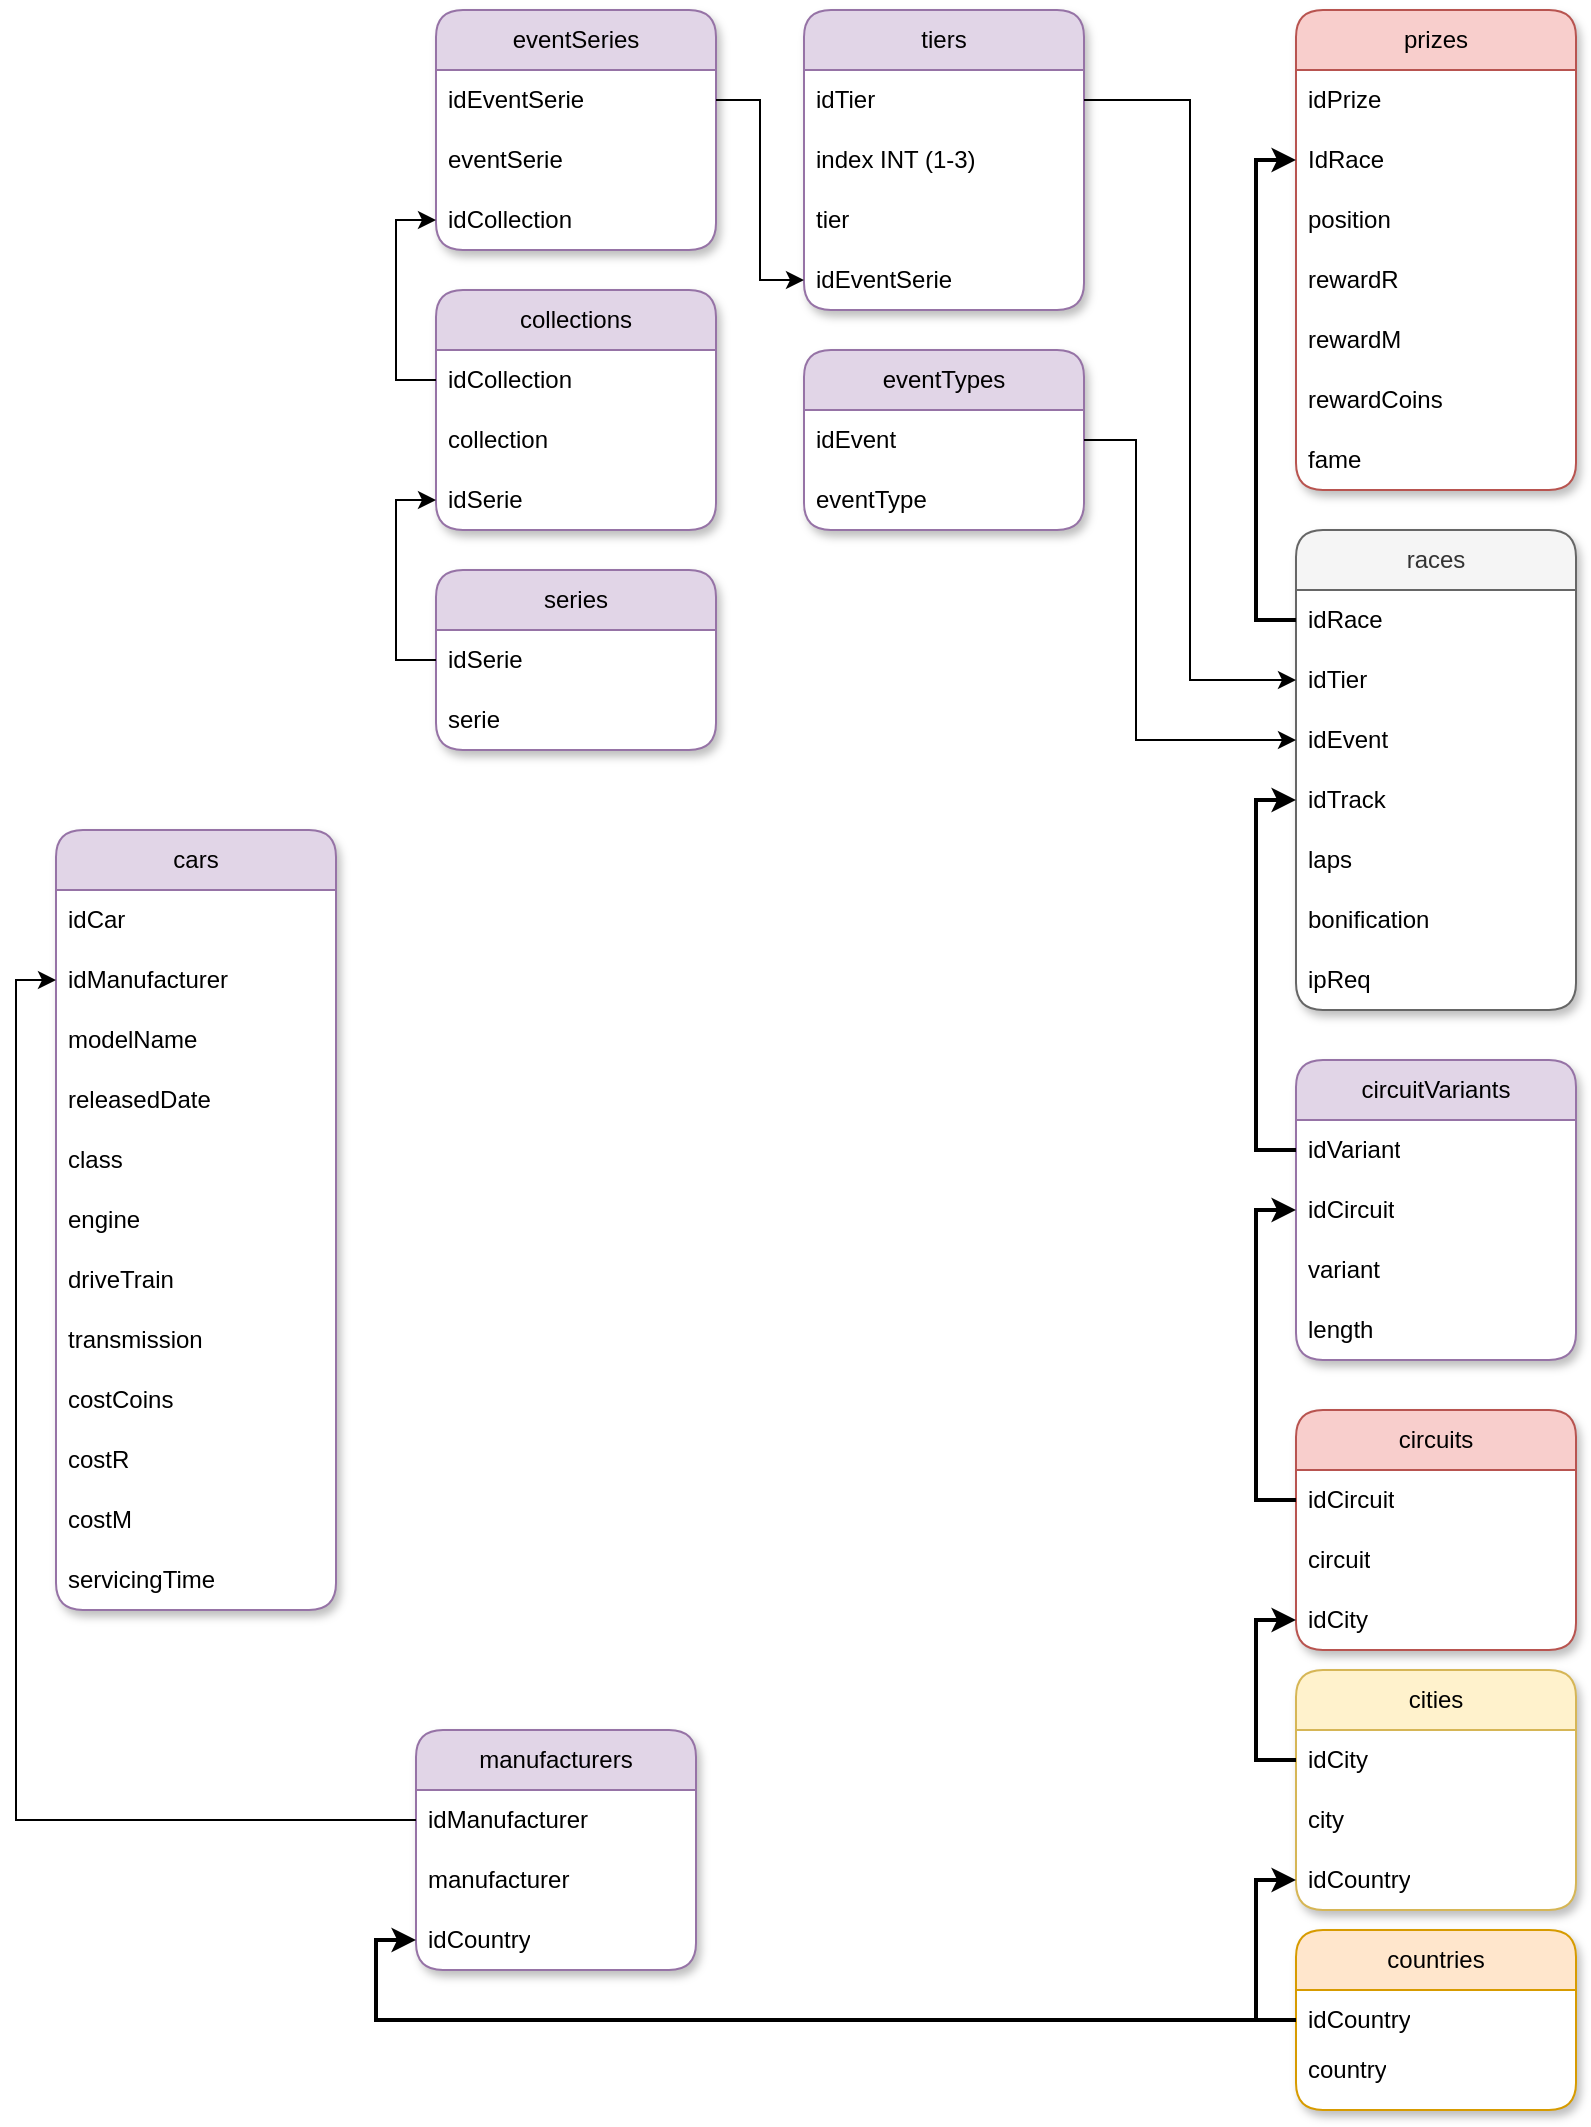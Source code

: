<mxfile version="28.2.3">
  <diagram name="Página-1" id="CCKepZbV5aarCvw4O78I">
    <mxGraphModel dx="1426" dy="856" grid="1" gridSize="10" guides="1" tooltips="1" connect="1" arrows="1" fold="1" page="1" pageScale="1" pageWidth="827" pageHeight="1169" math="0" shadow="0">
      <root>
        <mxCell id="0" />
        <mxCell id="1" parent="0" />
        <mxCell id="HDLK9npfo03ps2yFHzsF-1" value="countries" style="swimlane;fontStyle=0;childLayout=stackLayout;horizontal=1;startSize=30;horizontalStack=0;resizeParent=1;resizeParentMax=0;resizeLast=0;collapsible=1;marginBottom=0;whiteSpace=wrap;html=1;fillColor=#ffe6cc;strokeColor=#d79b00;swimlaneFillColor=default;rounded=1;glass=0;shadow=1;" parent="1" vertex="1">
          <mxGeometry x="660" y="1070" width="140" height="90" as="geometry" />
        </mxCell>
        <mxCell id="HDLK9npfo03ps2yFHzsF-2" value="idCountry" style="text;strokeColor=none;fillColor=none;align=left;verticalAlign=middle;spacingLeft=4;spacingRight=4;overflow=hidden;points=[[0,0.5],[1,0.5]];portConstraint=eastwest;rotatable=0;whiteSpace=wrap;html=1;" parent="HDLK9npfo03ps2yFHzsF-1" vertex="1">
          <mxGeometry y="30" width="140" height="30" as="geometry" />
        </mxCell>
        <mxCell id="HDLK9npfo03ps2yFHzsF-3" value="country&lt;div&gt;&lt;br&gt;&lt;/div&gt;" style="text;strokeColor=none;fillColor=none;align=left;verticalAlign=middle;spacingLeft=4;spacingRight=4;overflow=hidden;points=[[0,0.5],[1,0.5]];portConstraint=eastwest;rotatable=0;whiteSpace=wrap;html=1;" parent="HDLK9npfo03ps2yFHzsF-1" vertex="1">
          <mxGeometry y="60" width="140" height="30" as="geometry" />
        </mxCell>
        <mxCell id="HDLK9npfo03ps2yFHzsF-5" value="cities" style="swimlane;fontStyle=0;childLayout=stackLayout;horizontal=1;startSize=30;horizontalStack=0;resizeParent=1;resizeParentMax=0;resizeLast=0;collapsible=1;marginBottom=0;whiteSpace=wrap;html=1;fillColor=#fff2cc;strokeColor=#d6b656;swimlaneFillColor=default;rounded=1;shadow=1;" parent="1" vertex="1">
          <mxGeometry x="660" y="940" width="140" height="120" as="geometry" />
        </mxCell>
        <mxCell id="HDLK9npfo03ps2yFHzsF-6" value="idCity" style="text;strokeColor=none;fillColor=none;align=left;verticalAlign=middle;spacingLeft=4;spacingRight=4;overflow=hidden;points=[[0,0.5],[1,0.5]];portConstraint=eastwest;rotatable=0;whiteSpace=wrap;html=1;" parent="HDLK9npfo03ps2yFHzsF-5" vertex="1">
          <mxGeometry y="30" width="140" height="30" as="geometry" />
        </mxCell>
        <mxCell id="HDLK9npfo03ps2yFHzsF-7" value="city" style="text;strokeColor=none;fillColor=none;align=left;verticalAlign=middle;spacingLeft=4;spacingRight=4;overflow=hidden;points=[[0,0.5],[1,0.5]];portConstraint=eastwest;rotatable=0;whiteSpace=wrap;html=1;" parent="HDLK9npfo03ps2yFHzsF-5" vertex="1">
          <mxGeometry y="60" width="140" height="30" as="geometry" />
        </mxCell>
        <mxCell id="HDLK9npfo03ps2yFHzsF-8" value="idCountry" style="text;strokeColor=none;fillColor=none;align=left;verticalAlign=middle;spacingLeft=4;spacingRight=4;overflow=hidden;points=[[0,0.5],[1,0.5]];portConstraint=eastwest;rotatable=0;whiteSpace=wrap;html=1;" parent="HDLK9npfo03ps2yFHzsF-5" vertex="1">
          <mxGeometry y="90" width="140" height="30" as="geometry" />
        </mxCell>
        <mxCell id="HDLK9npfo03ps2yFHzsF-12" style="edgeStyle=orthogonalEdgeStyle;rounded=0;orthogonalLoop=1;jettySize=auto;html=1;entryX=0;entryY=0.5;entryDx=0;entryDy=0;strokeWidth=2;" parent="1" source="HDLK9npfo03ps2yFHzsF-2" target="HDLK9npfo03ps2yFHzsF-8" edge="1">
          <mxGeometry relative="1" as="geometry" />
        </mxCell>
        <mxCell id="HDLK9npfo03ps2yFHzsF-13" value="circuits" style="swimlane;fontStyle=0;childLayout=stackLayout;horizontal=1;startSize=30;horizontalStack=0;resizeParent=1;resizeParentMax=0;resizeLast=0;collapsible=1;marginBottom=0;whiteSpace=wrap;html=1;fillColor=#f8cecc;strokeColor=#b85450;swimlaneFillColor=default;rounded=1;shadow=1;" parent="1" vertex="1">
          <mxGeometry x="660" y="810" width="140" height="120" as="geometry" />
        </mxCell>
        <mxCell id="HDLK9npfo03ps2yFHzsF-14" value="idCircuit" style="text;strokeColor=none;fillColor=none;align=left;verticalAlign=middle;spacingLeft=4;spacingRight=4;overflow=hidden;points=[[0,0.5],[1,0.5]];portConstraint=eastwest;rotatable=0;whiteSpace=wrap;html=1;" parent="HDLK9npfo03ps2yFHzsF-13" vertex="1">
          <mxGeometry y="30" width="140" height="30" as="geometry" />
        </mxCell>
        <mxCell id="HDLK9npfo03ps2yFHzsF-15" value="circuit" style="text;strokeColor=none;fillColor=none;align=left;verticalAlign=middle;spacingLeft=4;spacingRight=4;overflow=hidden;points=[[0,0.5],[1,0.5]];portConstraint=eastwest;rotatable=0;whiteSpace=wrap;html=1;" parent="HDLK9npfo03ps2yFHzsF-13" vertex="1">
          <mxGeometry y="60" width="140" height="30" as="geometry" />
        </mxCell>
        <mxCell id="HDLK9npfo03ps2yFHzsF-16" value="idCity" style="text;strokeColor=none;fillColor=none;align=left;verticalAlign=middle;spacingLeft=4;spacingRight=4;overflow=hidden;points=[[0,0.5],[1,0.5]];portConstraint=eastwest;rotatable=0;whiteSpace=wrap;html=1;" parent="HDLK9npfo03ps2yFHzsF-13" vertex="1">
          <mxGeometry y="90" width="140" height="30" as="geometry" />
        </mxCell>
        <mxCell id="HDLK9npfo03ps2yFHzsF-17" style="edgeStyle=orthogonalEdgeStyle;rounded=0;orthogonalLoop=1;jettySize=auto;html=1;entryX=0;entryY=0.5;entryDx=0;entryDy=0;strokeWidth=2;" parent="1" source="HDLK9npfo03ps2yFHzsF-6" target="HDLK9npfo03ps2yFHzsF-16" edge="1">
          <mxGeometry relative="1" as="geometry" />
        </mxCell>
        <mxCell id="HDLK9npfo03ps2yFHzsF-18" value="circuitVariants" style="swimlane;fontStyle=0;childLayout=stackLayout;horizontal=1;startSize=30;horizontalStack=0;resizeParent=1;resizeParentMax=0;resizeLast=0;collapsible=1;marginBottom=0;whiteSpace=wrap;html=1;fillColor=#e1d5e7;strokeColor=#9673a6;swimlaneFillColor=default;rounded=1;shadow=1;" parent="1" vertex="1">
          <mxGeometry x="660" y="635" width="140" height="150" as="geometry" />
        </mxCell>
        <mxCell id="HDLK9npfo03ps2yFHzsF-19" value="idVariant" style="text;strokeColor=none;fillColor=none;align=left;verticalAlign=middle;spacingLeft=4;spacingRight=4;overflow=hidden;points=[[0,0.5],[1,0.5]];portConstraint=eastwest;rotatable=0;whiteSpace=wrap;html=1;" parent="HDLK9npfo03ps2yFHzsF-18" vertex="1">
          <mxGeometry y="30" width="140" height="30" as="geometry" />
        </mxCell>
        <mxCell id="HDLK9npfo03ps2yFHzsF-20" value="idCircuit" style="text;strokeColor=none;fillColor=none;align=left;verticalAlign=middle;spacingLeft=4;spacingRight=4;overflow=hidden;points=[[0,0.5],[1,0.5]];portConstraint=eastwest;rotatable=0;whiteSpace=wrap;html=1;" parent="HDLK9npfo03ps2yFHzsF-18" vertex="1">
          <mxGeometry y="60" width="140" height="30" as="geometry" />
        </mxCell>
        <mxCell id="HDLK9npfo03ps2yFHzsF-21" value="variant" style="text;strokeColor=none;fillColor=none;align=left;verticalAlign=middle;spacingLeft=4;spacingRight=4;overflow=hidden;points=[[0,0.5],[1,0.5]];portConstraint=eastwest;rotatable=0;whiteSpace=wrap;html=1;" parent="HDLK9npfo03ps2yFHzsF-18" vertex="1">
          <mxGeometry y="90" width="140" height="30" as="geometry" />
        </mxCell>
        <mxCell id="HDLK9npfo03ps2yFHzsF-22" value="length" style="text;strokeColor=none;fillColor=none;align=left;verticalAlign=middle;spacingLeft=4;spacingRight=4;overflow=hidden;points=[[0,0.5],[1,0.5]];portConstraint=eastwest;rotatable=0;whiteSpace=wrap;html=1;" parent="HDLK9npfo03ps2yFHzsF-18" vertex="1">
          <mxGeometry y="120" width="140" height="30" as="geometry" />
        </mxCell>
        <mxCell id="HDLK9npfo03ps2yFHzsF-23" style="edgeStyle=orthogonalEdgeStyle;rounded=0;orthogonalLoop=1;jettySize=auto;html=1;entryX=0;entryY=0.5;entryDx=0;entryDy=0;strokeWidth=2;" parent="1" source="HDLK9npfo03ps2yFHzsF-14" target="HDLK9npfo03ps2yFHzsF-18" edge="1">
          <mxGeometry relative="1" as="geometry" />
        </mxCell>
        <mxCell id="HDLK9npfo03ps2yFHzsF-24" value="races" style="swimlane;fontStyle=0;childLayout=stackLayout;horizontal=1;startSize=30;horizontalStack=0;resizeParent=1;resizeParentMax=0;resizeLast=0;collapsible=1;marginBottom=0;whiteSpace=wrap;html=1;swimlaneFillColor=default;rounded=1;shadow=1;fillColor=#f5f5f5;fontColor=#333333;strokeColor=#666666;" parent="1" vertex="1">
          <mxGeometry x="660" y="370" width="140" height="240" as="geometry" />
        </mxCell>
        <mxCell id="HDLK9npfo03ps2yFHzsF-25" value="idRace" style="text;strokeColor=none;fillColor=none;align=left;verticalAlign=middle;spacingLeft=4;spacingRight=4;overflow=hidden;points=[[0,0.5],[1,0.5]];portConstraint=eastwest;rotatable=0;whiteSpace=wrap;html=1;" parent="HDLK9npfo03ps2yFHzsF-24" vertex="1">
          <mxGeometry y="30" width="140" height="30" as="geometry" />
        </mxCell>
        <mxCell id="2kAJuJy6wWLVPk12GtxJ-19" value="idTier" style="text;strokeColor=none;fillColor=none;align=left;verticalAlign=middle;spacingLeft=4;spacingRight=4;overflow=hidden;points=[[0,0.5],[1,0.5]];portConstraint=eastwest;rotatable=0;whiteSpace=wrap;html=1;" vertex="1" parent="HDLK9npfo03ps2yFHzsF-24">
          <mxGeometry y="60" width="140" height="30" as="geometry" />
        </mxCell>
        <mxCell id="HDLK9npfo03ps2yFHzsF-27" value="idEvent" style="text;strokeColor=none;fillColor=none;align=left;verticalAlign=middle;spacingLeft=4;spacingRight=4;overflow=hidden;points=[[0,0.5],[1,0.5]];portConstraint=eastwest;rotatable=0;whiteSpace=wrap;html=1;" parent="HDLK9npfo03ps2yFHzsF-24" vertex="1">
          <mxGeometry y="90" width="140" height="30" as="geometry" />
        </mxCell>
        <mxCell id="HDLK9npfo03ps2yFHzsF-28" value="idTrack" style="text;strokeColor=none;fillColor=none;align=left;verticalAlign=middle;spacingLeft=4;spacingRight=4;overflow=hidden;points=[[0,0.5],[1,0.5]];portConstraint=eastwest;rotatable=0;whiteSpace=wrap;html=1;" parent="HDLK9npfo03ps2yFHzsF-24" vertex="1">
          <mxGeometry y="120" width="140" height="30" as="geometry" />
        </mxCell>
        <mxCell id="HDLK9npfo03ps2yFHzsF-29" value="laps" style="text;strokeColor=none;fillColor=none;align=left;verticalAlign=middle;spacingLeft=4;spacingRight=4;overflow=hidden;points=[[0,0.5],[1,0.5]];portConstraint=eastwest;rotatable=0;whiteSpace=wrap;html=1;" parent="HDLK9npfo03ps2yFHzsF-24" vertex="1">
          <mxGeometry y="150" width="140" height="30" as="geometry" />
        </mxCell>
        <mxCell id="HDLK9npfo03ps2yFHzsF-37" value="bonification" style="text;strokeColor=none;fillColor=none;align=left;verticalAlign=middle;spacingLeft=4;spacingRight=4;overflow=hidden;points=[[0,0.5],[1,0.5]];portConstraint=eastwest;rotatable=0;whiteSpace=wrap;html=1;" parent="HDLK9npfo03ps2yFHzsF-24" vertex="1">
          <mxGeometry y="180" width="140" height="30" as="geometry" />
        </mxCell>
        <mxCell id="HDLK9npfo03ps2yFHzsF-30" value="ipReq" style="text;strokeColor=none;fillColor=none;align=left;verticalAlign=middle;spacingLeft=4;spacingRight=4;overflow=hidden;points=[[0,0.5],[1,0.5]];portConstraint=eastwest;rotatable=0;whiteSpace=wrap;html=1;" parent="HDLK9npfo03ps2yFHzsF-24" vertex="1">
          <mxGeometry y="210" width="140" height="30" as="geometry" />
        </mxCell>
        <mxCell id="HDLK9npfo03ps2yFHzsF-31" style="edgeStyle=orthogonalEdgeStyle;rounded=0;orthogonalLoop=1;jettySize=auto;html=1;entryX=0;entryY=0.5;entryDx=0;entryDy=0;strokeWidth=2;" parent="1" source="HDLK9npfo03ps2yFHzsF-19" target="HDLK9npfo03ps2yFHzsF-28" edge="1">
          <mxGeometry relative="1" as="geometry" />
        </mxCell>
        <mxCell id="HDLK9npfo03ps2yFHzsF-32" value="prizes" style="swimlane;fontStyle=0;childLayout=stackLayout;horizontal=1;startSize=30;horizontalStack=0;resizeParent=1;resizeParentMax=0;resizeLast=0;collapsible=1;marginBottom=0;whiteSpace=wrap;html=1;fillColor=#f8cecc;strokeColor=#b85450;gradientColor=none;swimlaneFillColor=default;rounded=1;shadow=1;" parent="1" vertex="1">
          <mxGeometry x="660" y="110" width="140" height="240" as="geometry" />
        </mxCell>
        <mxCell id="HDLK9npfo03ps2yFHzsF-33" value="idPrize" style="text;strokeColor=none;fillColor=none;align=left;verticalAlign=middle;spacingLeft=4;spacingRight=4;overflow=hidden;points=[[0,0.5],[1,0.5]];portConstraint=eastwest;rotatable=0;whiteSpace=wrap;html=1;" parent="HDLK9npfo03ps2yFHzsF-32" vertex="1">
          <mxGeometry y="30" width="140" height="30" as="geometry" />
        </mxCell>
        <mxCell id="HDLK9npfo03ps2yFHzsF-34" value="IdRace" style="text;strokeColor=none;fillColor=none;align=left;verticalAlign=middle;spacingLeft=4;spacingRight=4;overflow=hidden;points=[[0,0.5],[1,0.5]];portConstraint=eastwest;rotatable=0;whiteSpace=wrap;html=1;" parent="HDLK9npfo03ps2yFHzsF-32" vertex="1">
          <mxGeometry y="60" width="140" height="30" as="geometry" />
        </mxCell>
        <mxCell id="HDLK9npfo03ps2yFHzsF-35" value="position" style="text;strokeColor=none;fillColor=none;align=left;verticalAlign=middle;spacingLeft=4;spacingRight=4;overflow=hidden;points=[[0,0.5],[1,0.5]];portConstraint=eastwest;rotatable=0;whiteSpace=wrap;html=1;" parent="HDLK9npfo03ps2yFHzsF-32" vertex="1">
          <mxGeometry y="90" width="140" height="30" as="geometry" />
        </mxCell>
        <mxCell id="HDLK9npfo03ps2yFHzsF-36" value="rewardR" style="text;strokeColor=none;fillColor=none;align=left;verticalAlign=middle;spacingLeft=4;spacingRight=4;overflow=hidden;points=[[0,0.5],[1,0.5]];portConstraint=eastwest;rotatable=0;whiteSpace=wrap;html=1;" parent="HDLK9npfo03ps2yFHzsF-32" vertex="1">
          <mxGeometry y="120" width="140" height="30" as="geometry" />
        </mxCell>
        <mxCell id="HDLK9npfo03ps2yFHzsF-39" value="rewardM" style="text;strokeColor=none;fillColor=none;align=left;verticalAlign=middle;spacingLeft=4;spacingRight=4;overflow=hidden;points=[[0,0.5],[1,0.5]];portConstraint=eastwest;rotatable=0;whiteSpace=wrap;html=1;" parent="HDLK9npfo03ps2yFHzsF-32" vertex="1">
          <mxGeometry y="150" width="140" height="30" as="geometry" />
        </mxCell>
        <mxCell id="2kAJuJy6wWLVPk12GtxJ-26" value="rewardCoins" style="text;strokeColor=none;fillColor=none;align=left;verticalAlign=middle;spacingLeft=4;spacingRight=4;overflow=hidden;points=[[0,0.5],[1,0.5]];portConstraint=eastwest;rotatable=0;whiteSpace=wrap;html=1;" vertex="1" parent="HDLK9npfo03ps2yFHzsF-32">
          <mxGeometry y="180" width="140" height="30" as="geometry" />
        </mxCell>
        <mxCell id="HDLK9npfo03ps2yFHzsF-38" value="fame" style="text;strokeColor=none;fillColor=none;align=left;verticalAlign=middle;spacingLeft=4;spacingRight=4;overflow=hidden;points=[[0,0.5],[1,0.5]];portConstraint=eastwest;rotatable=0;whiteSpace=wrap;html=1;" parent="HDLK9npfo03ps2yFHzsF-32" vertex="1">
          <mxGeometry y="210" width="140" height="30" as="geometry" />
        </mxCell>
        <mxCell id="HDLK9npfo03ps2yFHzsF-40" style="edgeStyle=orthogonalEdgeStyle;rounded=0;orthogonalLoop=1;jettySize=auto;html=1;entryX=0;entryY=0.5;entryDx=0;entryDy=0;strokeWidth=2;" parent="1" source="HDLK9npfo03ps2yFHzsF-25" target="HDLK9npfo03ps2yFHzsF-34" edge="1">
          <mxGeometry relative="1" as="geometry" />
        </mxCell>
        <mxCell id="2kAJuJy6wWLVPk12GtxJ-2" value="series" style="swimlane;fontStyle=0;childLayout=stackLayout;horizontal=1;startSize=30;horizontalStack=0;resizeParent=1;resizeParentMax=0;resizeLast=0;collapsible=1;marginBottom=0;whiteSpace=wrap;html=1;fillColor=#e1d5e7;strokeColor=#9673a6;swimlaneFillColor=default;rounded=1;shadow=1;" vertex="1" parent="1">
          <mxGeometry x="230" y="390" width="140" height="90" as="geometry" />
        </mxCell>
        <mxCell id="2kAJuJy6wWLVPk12GtxJ-3" value="idSerie" style="text;strokeColor=none;fillColor=none;align=left;verticalAlign=middle;spacingLeft=4;spacingRight=4;overflow=hidden;points=[[0,0.5],[1,0.5]];portConstraint=eastwest;rotatable=0;whiteSpace=wrap;html=1;" vertex="1" parent="2kAJuJy6wWLVPk12GtxJ-2">
          <mxGeometry y="30" width="140" height="30" as="geometry" />
        </mxCell>
        <mxCell id="2kAJuJy6wWLVPk12GtxJ-4" value="serie" style="text;strokeColor=none;fillColor=none;align=left;verticalAlign=middle;spacingLeft=4;spacingRight=4;overflow=hidden;points=[[0,0.5],[1,0.5]];portConstraint=eastwest;rotatable=0;whiteSpace=wrap;html=1;" vertex="1" parent="2kAJuJy6wWLVPk12GtxJ-2">
          <mxGeometry y="60" width="140" height="30" as="geometry" />
        </mxCell>
        <mxCell id="2kAJuJy6wWLVPk12GtxJ-7" value="collections" style="swimlane;fontStyle=0;childLayout=stackLayout;horizontal=1;startSize=30;horizontalStack=0;resizeParent=1;resizeParentMax=0;resizeLast=0;collapsible=1;marginBottom=0;whiteSpace=wrap;html=1;fillColor=#e1d5e7;strokeColor=#9673a6;swimlaneFillColor=default;rounded=1;shadow=1;" vertex="1" parent="1">
          <mxGeometry x="230" y="250" width="140" height="120" as="geometry" />
        </mxCell>
        <mxCell id="2kAJuJy6wWLVPk12GtxJ-8" value="idCollection" style="text;strokeColor=none;fillColor=none;align=left;verticalAlign=middle;spacingLeft=4;spacingRight=4;overflow=hidden;points=[[0,0.5],[1,0.5]];portConstraint=eastwest;rotatable=0;whiteSpace=wrap;html=1;" vertex="1" parent="2kAJuJy6wWLVPk12GtxJ-7">
          <mxGeometry y="30" width="140" height="30" as="geometry" />
        </mxCell>
        <mxCell id="2kAJuJy6wWLVPk12GtxJ-9" value="collection" style="text;strokeColor=none;fillColor=none;align=left;verticalAlign=middle;spacingLeft=4;spacingRight=4;overflow=hidden;points=[[0,0.5],[1,0.5]];portConstraint=eastwest;rotatable=0;whiteSpace=wrap;html=1;" vertex="1" parent="2kAJuJy6wWLVPk12GtxJ-7">
          <mxGeometry y="60" width="140" height="30" as="geometry" />
        </mxCell>
        <mxCell id="2kAJuJy6wWLVPk12GtxJ-10" value="idSerie" style="text;strokeColor=none;fillColor=none;align=left;verticalAlign=middle;spacingLeft=4;spacingRight=4;overflow=hidden;points=[[0,0.5],[1,0.5]];portConstraint=eastwest;rotatable=0;whiteSpace=wrap;html=1;" vertex="1" parent="2kAJuJy6wWLVPk12GtxJ-7">
          <mxGeometry y="90" width="140" height="30" as="geometry" />
        </mxCell>
        <mxCell id="2kAJuJy6wWLVPk12GtxJ-11" style="edgeStyle=orthogonalEdgeStyle;rounded=0;orthogonalLoop=1;jettySize=auto;html=1;entryX=0;entryY=0.5;entryDx=0;entryDy=0;" edge="1" parent="1" source="2kAJuJy6wWLVPk12GtxJ-3" target="2kAJuJy6wWLVPk12GtxJ-10">
          <mxGeometry relative="1" as="geometry" />
        </mxCell>
        <mxCell id="2kAJuJy6wWLVPk12GtxJ-13" value="eventSeries" style="swimlane;fontStyle=0;childLayout=stackLayout;horizontal=1;startSize=30;horizontalStack=0;resizeParent=1;resizeParentMax=0;resizeLast=0;collapsible=1;marginBottom=0;whiteSpace=wrap;html=1;fillColor=#e1d5e7;strokeColor=#9673a6;swimlaneFillColor=default;rounded=1;shadow=1;" vertex="1" parent="1">
          <mxGeometry x="230" y="110" width="140" height="120" as="geometry" />
        </mxCell>
        <mxCell id="2kAJuJy6wWLVPk12GtxJ-14" value="idEventSerie" style="text;strokeColor=none;fillColor=none;align=left;verticalAlign=middle;spacingLeft=4;spacingRight=4;overflow=hidden;points=[[0,0.5],[1,0.5]];portConstraint=eastwest;rotatable=0;whiteSpace=wrap;html=1;" vertex="1" parent="2kAJuJy6wWLVPk12GtxJ-13">
          <mxGeometry y="30" width="140" height="30" as="geometry" />
        </mxCell>
        <mxCell id="2kAJuJy6wWLVPk12GtxJ-15" value="eventSerie" style="text;strokeColor=none;fillColor=none;align=left;verticalAlign=middle;spacingLeft=4;spacingRight=4;overflow=hidden;points=[[0,0.5],[1,0.5]];portConstraint=eastwest;rotatable=0;whiteSpace=wrap;html=1;" vertex="1" parent="2kAJuJy6wWLVPk12GtxJ-13">
          <mxGeometry y="60" width="140" height="30" as="geometry" />
        </mxCell>
        <mxCell id="2kAJuJy6wWLVPk12GtxJ-16" value="idCollection" style="text;strokeColor=none;fillColor=none;align=left;verticalAlign=middle;spacingLeft=4;spacingRight=4;overflow=hidden;points=[[0,0.5],[1,0.5]];portConstraint=eastwest;rotatable=0;whiteSpace=wrap;html=1;" vertex="1" parent="2kAJuJy6wWLVPk12GtxJ-13">
          <mxGeometry y="90" width="140" height="30" as="geometry" />
        </mxCell>
        <mxCell id="2kAJuJy6wWLVPk12GtxJ-17" style="edgeStyle=orthogonalEdgeStyle;rounded=0;orthogonalLoop=1;jettySize=auto;html=1;entryX=0;entryY=0.5;entryDx=0;entryDy=0;" edge="1" parent="1" source="2kAJuJy6wWLVPk12GtxJ-8" target="2kAJuJy6wWLVPk12GtxJ-16">
          <mxGeometry relative="1" as="geometry" />
        </mxCell>
        <mxCell id="2kAJuJy6wWLVPk12GtxJ-20" value="tiers" style="swimlane;fontStyle=0;childLayout=stackLayout;horizontal=1;startSize=30;horizontalStack=0;resizeParent=1;resizeParentMax=0;resizeLast=0;collapsible=1;marginBottom=0;whiteSpace=wrap;html=1;fillColor=#e1d5e7;strokeColor=#9673a6;swimlaneFillColor=default;rounded=1;shadow=1;" vertex="1" parent="1">
          <mxGeometry x="414" y="110" width="140" height="150" as="geometry" />
        </mxCell>
        <mxCell id="2kAJuJy6wWLVPk12GtxJ-21" value="idTier" style="text;strokeColor=none;fillColor=none;align=left;verticalAlign=middle;spacingLeft=4;spacingRight=4;overflow=hidden;points=[[0,0.5],[1,0.5]];portConstraint=eastwest;rotatable=0;whiteSpace=wrap;html=1;" vertex="1" parent="2kAJuJy6wWLVPk12GtxJ-20">
          <mxGeometry y="30" width="140" height="30" as="geometry" />
        </mxCell>
        <mxCell id="2kAJuJy6wWLVPk12GtxJ-24" value="index INT (1-3)" style="text;strokeColor=none;fillColor=none;align=left;verticalAlign=middle;spacingLeft=4;spacingRight=4;overflow=hidden;points=[[0,0.5],[1,0.5]];portConstraint=eastwest;rotatable=0;whiteSpace=wrap;html=1;" vertex="1" parent="2kAJuJy6wWLVPk12GtxJ-20">
          <mxGeometry y="60" width="140" height="30" as="geometry" />
        </mxCell>
        <mxCell id="2kAJuJy6wWLVPk12GtxJ-22" value="tier" style="text;strokeColor=none;fillColor=none;align=left;verticalAlign=middle;spacingLeft=4;spacingRight=4;overflow=hidden;points=[[0,0.5],[1,0.5]];portConstraint=eastwest;rotatable=0;whiteSpace=wrap;html=1;" vertex="1" parent="2kAJuJy6wWLVPk12GtxJ-20">
          <mxGeometry y="90" width="140" height="30" as="geometry" />
        </mxCell>
        <mxCell id="2kAJuJy6wWLVPk12GtxJ-23" value="idEventSerie" style="text;strokeColor=none;fillColor=none;align=left;verticalAlign=middle;spacingLeft=4;spacingRight=4;overflow=hidden;points=[[0,0.5],[1,0.5]];portConstraint=eastwest;rotatable=0;whiteSpace=wrap;html=1;" vertex="1" parent="2kAJuJy6wWLVPk12GtxJ-20">
          <mxGeometry y="120" width="140" height="30" as="geometry" />
        </mxCell>
        <mxCell id="2kAJuJy6wWLVPk12GtxJ-25" style="edgeStyle=orthogonalEdgeStyle;rounded=0;orthogonalLoop=1;jettySize=auto;html=1;entryX=0;entryY=0.5;entryDx=0;entryDy=0;" edge="1" parent="1" source="2kAJuJy6wWLVPk12GtxJ-14" target="2kAJuJy6wWLVPk12GtxJ-23">
          <mxGeometry relative="1" as="geometry" />
        </mxCell>
        <mxCell id="2kAJuJy6wWLVPk12GtxJ-27" value="eventTypes" style="swimlane;fontStyle=0;childLayout=stackLayout;horizontal=1;startSize=30;horizontalStack=0;resizeParent=1;resizeParentMax=0;resizeLast=0;collapsible=1;marginBottom=0;whiteSpace=wrap;html=1;fillColor=#e1d5e7;strokeColor=#9673a6;swimlaneFillColor=default;rounded=1;shadow=1;" vertex="1" parent="1">
          <mxGeometry x="414" y="280" width="140" height="90" as="geometry" />
        </mxCell>
        <mxCell id="2kAJuJy6wWLVPk12GtxJ-28" value="idEvent" style="text;strokeColor=none;fillColor=none;align=left;verticalAlign=middle;spacingLeft=4;spacingRight=4;overflow=hidden;points=[[0,0.5],[1,0.5]];portConstraint=eastwest;rotatable=0;whiteSpace=wrap;html=1;" vertex="1" parent="2kAJuJy6wWLVPk12GtxJ-27">
          <mxGeometry y="30" width="140" height="30" as="geometry" />
        </mxCell>
        <mxCell id="2kAJuJy6wWLVPk12GtxJ-30" value="eventType" style="text;strokeColor=none;fillColor=none;align=left;verticalAlign=middle;spacingLeft=4;spacingRight=4;overflow=hidden;points=[[0,0.5],[1,0.5]];portConstraint=eastwest;rotatable=0;whiteSpace=wrap;html=1;" vertex="1" parent="2kAJuJy6wWLVPk12GtxJ-27">
          <mxGeometry y="60" width="140" height="30" as="geometry" />
        </mxCell>
        <mxCell id="2kAJuJy6wWLVPk12GtxJ-33" style="edgeStyle=orthogonalEdgeStyle;rounded=0;orthogonalLoop=1;jettySize=auto;html=1;entryX=0;entryY=0.5;entryDx=0;entryDy=0;" edge="1" parent="1" source="2kAJuJy6wWLVPk12GtxJ-21" target="2kAJuJy6wWLVPk12GtxJ-19">
          <mxGeometry relative="1" as="geometry" />
        </mxCell>
        <mxCell id="2kAJuJy6wWLVPk12GtxJ-34" value="manufacturers" style="swimlane;fontStyle=0;childLayout=stackLayout;horizontal=1;startSize=30;horizontalStack=0;resizeParent=1;resizeParentMax=0;resizeLast=0;collapsible=1;marginBottom=0;whiteSpace=wrap;html=1;fillColor=#e1d5e7;strokeColor=#9673a6;swimlaneFillColor=default;rounded=1;shadow=1;" vertex="1" parent="1">
          <mxGeometry x="220" y="970" width="140" height="120" as="geometry" />
        </mxCell>
        <mxCell id="2kAJuJy6wWLVPk12GtxJ-35" value="idManufacturer" style="text;strokeColor=none;fillColor=none;align=left;verticalAlign=middle;spacingLeft=4;spacingRight=4;overflow=hidden;points=[[0,0.5],[1,0.5]];portConstraint=eastwest;rotatable=0;whiteSpace=wrap;html=1;" vertex="1" parent="2kAJuJy6wWLVPk12GtxJ-34">
          <mxGeometry y="30" width="140" height="30" as="geometry" />
        </mxCell>
        <mxCell id="2kAJuJy6wWLVPk12GtxJ-36" value="manufacturer" style="text;strokeColor=none;fillColor=none;align=left;verticalAlign=middle;spacingLeft=4;spacingRight=4;overflow=hidden;points=[[0,0.5],[1,0.5]];portConstraint=eastwest;rotatable=0;whiteSpace=wrap;html=1;" vertex="1" parent="2kAJuJy6wWLVPk12GtxJ-34">
          <mxGeometry y="60" width="140" height="30" as="geometry" />
        </mxCell>
        <mxCell id="2kAJuJy6wWLVPk12GtxJ-38" value="idCountry" style="text;strokeColor=none;fillColor=none;align=left;verticalAlign=middle;spacingLeft=4;spacingRight=4;overflow=hidden;points=[[0,0.5],[1,0.5]];portConstraint=eastwest;rotatable=0;whiteSpace=wrap;html=1;" vertex="1" parent="2kAJuJy6wWLVPk12GtxJ-34">
          <mxGeometry y="90" width="140" height="30" as="geometry" />
        </mxCell>
        <mxCell id="2kAJuJy6wWLVPk12GtxJ-39" style="edgeStyle=orthogonalEdgeStyle;rounded=0;orthogonalLoop=1;jettySize=auto;html=1;entryX=0;entryY=0.5;entryDx=0;entryDy=0;strokeWidth=2;" edge="1" parent="1" source="HDLK9npfo03ps2yFHzsF-2" target="2kAJuJy6wWLVPk12GtxJ-38">
          <mxGeometry relative="1" as="geometry" />
        </mxCell>
        <mxCell id="2kAJuJy6wWLVPk12GtxJ-40" value="cars" style="swimlane;fontStyle=0;childLayout=stackLayout;horizontal=1;startSize=30;horizontalStack=0;resizeParent=1;resizeParentMax=0;resizeLast=0;collapsible=1;marginBottom=0;whiteSpace=wrap;html=1;fillColor=#e1d5e7;strokeColor=#9673a6;swimlaneFillColor=default;rounded=1;shadow=1;" vertex="1" parent="1">
          <mxGeometry x="40" y="520" width="140" height="390" as="geometry" />
        </mxCell>
        <mxCell id="2kAJuJy6wWLVPk12GtxJ-41" value="idCar" style="text;strokeColor=none;fillColor=none;align=left;verticalAlign=middle;spacingLeft=4;spacingRight=4;overflow=hidden;points=[[0,0.5],[1,0.5]];portConstraint=eastwest;rotatable=0;whiteSpace=wrap;html=1;" vertex="1" parent="2kAJuJy6wWLVPk12GtxJ-40">
          <mxGeometry y="30" width="140" height="30" as="geometry" />
        </mxCell>
        <mxCell id="2kAJuJy6wWLVPk12GtxJ-42" value="idManufacturer" style="text;strokeColor=none;fillColor=none;align=left;verticalAlign=middle;spacingLeft=4;spacingRight=4;overflow=hidden;points=[[0,0.5],[1,0.5]];portConstraint=eastwest;rotatable=0;whiteSpace=wrap;html=1;" vertex="1" parent="2kAJuJy6wWLVPk12GtxJ-40">
          <mxGeometry y="60" width="140" height="30" as="geometry" />
        </mxCell>
        <mxCell id="2kAJuJy6wWLVPk12GtxJ-45" value="modelName" style="text;strokeColor=none;fillColor=none;align=left;verticalAlign=middle;spacingLeft=4;spacingRight=4;overflow=hidden;points=[[0,0.5],[1,0.5]];portConstraint=eastwest;rotatable=0;whiteSpace=wrap;html=1;" vertex="1" parent="2kAJuJy6wWLVPk12GtxJ-40">
          <mxGeometry y="90" width="140" height="30" as="geometry" />
        </mxCell>
        <mxCell id="2kAJuJy6wWLVPk12GtxJ-51" value="releasedDate" style="text;strokeColor=none;fillColor=none;align=left;verticalAlign=middle;spacingLeft=4;spacingRight=4;overflow=hidden;points=[[0,0.5],[1,0.5]];portConstraint=eastwest;rotatable=0;whiteSpace=wrap;html=1;" vertex="1" parent="2kAJuJy6wWLVPk12GtxJ-40">
          <mxGeometry y="120" width="140" height="30" as="geometry" />
        </mxCell>
        <mxCell id="2kAJuJy6wWLVPk12GtxJ-43" value="class" style="text;strokeColor=none;fillColor=none;align=left;verticalAlign=middle;spacingLeft=4;spacingRight=4;overflow=hidden;points=[[0,0.5],[1,0.5]];portConstraint=eastwest;rotatable=0;whiteSpace=wrap;html=1;" vertex="1" parent="2kAJuJy6wWLVPk12GtxJ-40">
          <mxGeometry y="150" width="140" height="30" as="geometry" />
        </mxCell>
        <mxCell id="2kAJuJy6wWLVPk12GtxJ-46" value="engine" style="text;strokeColor=none;fillColor=none;align=left;verticalAlign=middle;spacingLeft=4;spacingRight=4;overflow=hidden;points=[[0,0.5],[1,0.5]];portConstraint=eastwest;rotatable=0;whiteSpace=wrap;html=1;" vertex="1" parent="2kAJuJy6wWLVPk12GtxJ-40">
          <mxGeometry y="180" width="140" height="30" as="geometry" />
        </mxCell>
        <mxCell id="2kAJuJy6wWLVPk12GtxJ-47" value="driveTrain" style="text;strokeColor=none;fillColor=none;align=left;verticalAlign=middle;spacingLeft=4;spacingRight=4;overflow=hidden;points=[[0,0.5],[1,0.5]];portConstraint=eastwest;rotatable=0;whiteSpace=wrap;html=1;" vertex="1" parent="2kAJuJy6wWLVPk12GtxJ-40">
          <mxGeometry y="210" width="140" height="30" as="geometry" />
        </mxCell>
        <mxCell id="2kAJuJy6wWLVPk12GtxJ-48" value="transmission" style="text;strokeColor=none;fillColor=none;align=left;verticalAlign=middle;spacingLeft=4;spacingRight=4;overflow=hidden;points=[[0,0.5],[1,0.5]];portConstraint=eastwest;rotatable=0;whiteSpace=wrap;html=1;" vertex="1" parent="2kAJuJy6wWLVPk12GtxJ-40">
          <mxGeometry y="240" width="140" height="30" as="geometry" />
        </mxCell>
        <mxCell id="2kAJuJy6wWLVPk12GtxJ-49" value="costCoins" style="text;strokeColor=none;fillColor=none;align=left;verticalAlign=middle;spacingLeft=4;spacingRight=4;overflow=hidden;points=[[0,0.5],[1,0.5]];portConstraint=eastwest;rotatable=0;whiteSpace=wrap;html=1;" vertex="1" parent="2kAJuJy6wWLVPk12GtxJ-40">
          <mxGeometry y="270" width="140" height="30" as="geometry" />
        </mxCell>
        <mxCell id="2kAJuJy6wWLVPk12GtxJ-50" value="costR" style="text;strokeColor=none;fillColor=none;align=left;verticalAlign=middle;spacingLeft=4;spacingRight=4;overflow=hidden;points=[[0,0.5],[1,0.5]];portConstraint=eastwest;rotatable=0;whiteSpace=wrap;html=1;" vertex="1" parent="2kAJuJy6wWLVPk12GtxJ-40">
          <mxGeometry y="300" width="140" height="30" as="geometry" />
        </mxCell>
        <mxCell id="2kAJuJy6wWLVPk12GtxJ-52" value="costM" style="text;strokeColor=none;fillColor=none;align=left;verticalAlign=middle;spacingLeft=4;spacingRight=4;overflow=hidden;points=[[0,0.5],[1,0.5]];portConstraint=eastwest;rotatable=0;whiteSpace=wrap;html=1;" vertex="1" parent="2kAJuJy6wWLVPk12GtxJ-40">
          <mxGeometry y="330" width="140" height="30" as="geometry" />
        </mxCell>
        <mxCell id="2kAJuJy6wWLVPk12GtxJ-53" value="servicingTime" style="text;strokeColor=none;fillColor=none;align=left;verticalAlign=middle;spacingLeft=4;spacingRight=4;overflow=hidden;points=[[0,0.5],[1,0.5]];portConstraint=eastwest;rotatable=0;whiteSpace=wrap;html=1;" vertex="1" parent="2kAJuJy6wWLVPk12GtxJ-40">
          <mxGeometry y="360" width="140" height="30" as="geometry" />
        </mxCell>
        <mxCell id="2kAJuJy6wWLVPk12GtxJ-44" style="edgeStyle=orthogonalEdgeStyle;rounded=0;orthogonalLoop=1;jettySize=auto;html=1;entryX=0;entryY=0.5;entryDx=0;entryDy=0;" edge="1" parent="1" source="2kAJuJy6wWLVPk12GtxJ-35" target="2kAJuJy6wWLVPk12GtxJ-42">
          <mxGeometry relative="1" as="geometry" />
        </mxCell>
        <mxCell id="2kAJuJy6wWLVPk12GtxJ-54" style="edgeStyle=orthogonalEdgeStyle;rounded=0;orthogonalLoop=1;jettySize=auto;html=1;entryX=0;entryY=0.5;entryDx=0;entryDy=0;" edge="1" parent="1" source="2kAJuJy6wWLVPk12GtxJ-28" target="HDLK9npfo03ps2yFHzsF-27">
          <mxGeometry relative="1" as="geometry">
            <Array as="points">
              <mxPoint x="580" y="325" />
              <mxPoint x="580" y="475" />
            </Array>
          </mxGeometry>
        </mxCell>
      </root>
    </mxGraphModel>
  </diagram>
</mxfile>
